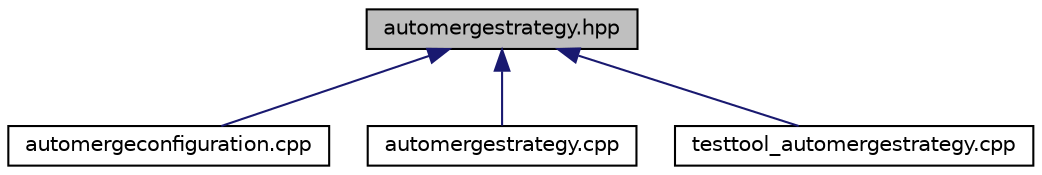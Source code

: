 digraph "automergestrategy.hpp"
{
 // LATEX_PDF_SIZE
  edge [fontname="Helvetica",fontsize="10",labelfontname="Helvetica",labelfontsize="10"];
  node [fontname="Helvetica",fontsize="10",shape=record];
  Node1 [label="automergestrategy.hpp",height=0.2,width=0.4,color="black", fillcolor="grey75", style="filled", fontcolor="black",tooltip="A strategy for taking the value of."];
  Node1 -> Node2 [dir="back",color="midnightblue",fontsize="10",style="solid",fontname="Helvetica"];
  Node2 [label="automergeconfiguration.cpp",height=0.2,width=0.4,color="black", fillcolor="white", style="filled",URL="$automergeconfiguration_8cpp.html",tooltip=" "];
  Node1 -> Node3 [dir="back",color="midnightblue",fontsize="10",style="solid",fontname="Helvetica"];
  Node3 [label="automergestrategy.cpp",height=0.2,width=0.4,color="black", fillcolor="white", style="filled",URL="$automergestrategy_8cpp.html",tooltip="Implementation of AutoMergeStrategy."];
  Node1 -> Node4 [dir="back",color="midnightblue",fontsize="10",style="solid",fontname="Helvetica"];
  Node4 [label="testtool_automergestrategy.cpp",height=0.2,width=0.4,color="black", fillcolor="white", style="filled",URL="$testtool__automergestrategy_8cpp.html",tooltip="Tests for the AutoMergeStrategy."];
}
